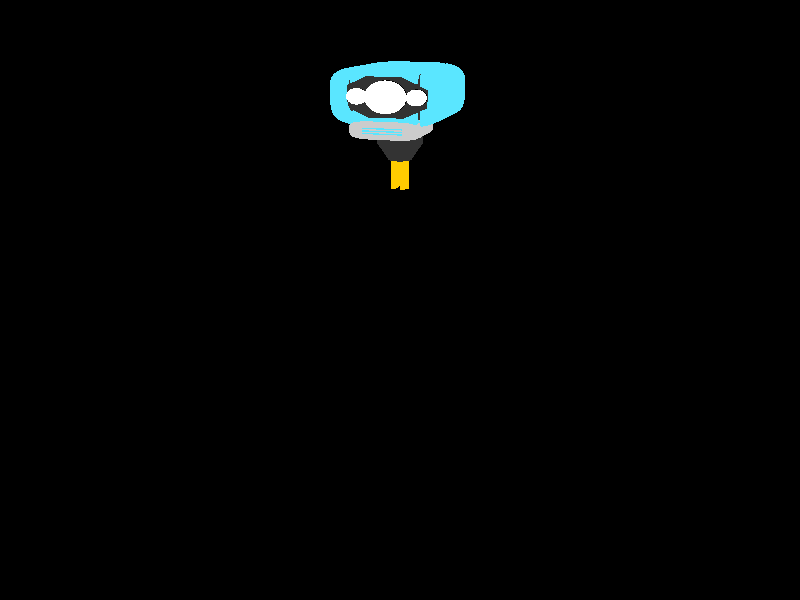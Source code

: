 #declare GreyMetal = texture { pigment { rgb <0.2,0.2,0.2> } };

#declare BluePlastic = 
texture {
	pigment { color rgb<90/255,230/255,1> }
	finish { specular 1 roughness 0.007 }
}

#declare ClearGlass =
texture {
	pigment { color rgbt 1 }
	finish {
		specular 1
		roughness 0.001
		reflection {0.5}
	}
}

#declare Aluminium =
texture {
	pigment { color rgb<0.8,0.8,0.8> }
	finish {
		specular 0.5
		roughness 0.05
		metallic
		brilliance 5
		diffuse 0.6
		reflection {0.2}
	}
}

camera {
	location <3,9,-10>
	look_at <0,4,0>
	up <0,1,0>
	right<1,0,0>
}   

// ===== COLOURED OBJECTS =====
#declare body = 
union {
	// Top torso section
	difference {
		cylinder {
			<-1,6,0>,
			<1,6,0>,
			1
		}
		
		union {
			cylinder {
				<-1.1,6,0>,
				<1.1,6,0>,
				0.9
			}
			
			box { 
				<-0.5,6,-0.85>, 
				<0.5,7,0.85>
			}
			
			box { 
				<-1.1,5,-1>, 
				<1.1,6,1>
			}
			
			box {
				<-0.05, 7, 0>
				<0.05, 5, -1>
			}
			
			difference {
			
				cylinder {
					<-0.75,6,0>,
					<-0.7,6,0>,
					1.1
				}
				
				cylinder {
					<-0.75,6,0>,
					<-0.7,6,0>,
					0.97
				}
			}
			
			difference {
					
				cylinder {
					<0.75,6,0>,
					<0.7,6,0>,
					1.1
				}
				
				cylinder {
					<0.75,6,0>,
					<0.7,6,0>,
					0.97
				}
			}
		}
	}
	
	// Right shoulder
	sphere {
		<-1,6.5,0>
		0.44
	}
	
	// Left shoulder
	sphere {
		<1,6.5,0>
		0.44
	}
	
	// Arm definition
	#declare arm =
	union {
		// Left upper arm
		difference {
			box {
				<0.95,6,0.3>
				<1.15,4.75,-0.3>
			}
			
			cylinder {
				<0.9,4.75,0>
				<1.2,4.75,0>
				0.45
			}
		}
		
		// Left upper arm connector
		box {
			<1,4.75,0.25>
			<1.1,6.5,-0.25>
			texture { GreyMetal }
		}
		
		// Left lower arm connector
		box {
			<1,4.75,0.25>
			<1.1,4,-0.25>
			texture { GreyMetal }
		}
		
		// Left elbow
		cylinder {
			<0.95,4.75,0>
			<1.15,4.75,0>
			0.3
		}
		
		// Left lower arm
		difference {
			box {
				<0.95,4.75,0.3>
				<1.15,3.5,-0.3>
			}
			
			cylinder {
				<0.9,4.75,0>
				<1.2,4.75,0>
				0.45
			}
			
			cylinder {
				<0.9,3.1,0>
				<1.2,3.1,0>
				0.5
			}
		}
		
		// Left hand
		difference {
			cylinder {
				<0.9,3.1,0>
				<1.2,3.1,0>
				0.4
			}
			
			cylinder {
				<0.89,3.1,0>
				<1.21,3.1,0>
				0.25
			}
			
			box {
				<0.89,3.1,0.1>
				<1.21,2,-0.1>
			}
		}
	}

	// Left arm
	object { arm }
	
	// Right arm
	object {
		arm
		scale <-1,1,1>
	}

	// Middle torso section 
	difference
	{
		cylinder {
			<0,6.1,0>,
			<0,5,0>,
			0.75
		}
		
		difference {
			union {
				box {
					<-0.5, 6.2, 1>
					<-0.55, 4.9, -1>
				}
				
				box {
					<0.5, 6.2, 1>
					<0.55, 4.9, -1>
				}
			}
			
			cylinder {
				<0, 6.2, 0>
				<0, 4.9, 0>
				0.7
			}
		}
	}
	
	// Middle torso plate
	intersection {
		cylinder {
			<0, 6.1, 0>
			<0, 5, 0>
			0.85
		}
		
		box {
			<0.4, 5.9, 1>
			<-0.4, 5.2, -1>
		}
	}
	
	// Lower torso section				 
	cylinder {
		<0,5,0>,
		<0,4,0>,
		0.6
	}
	
	// Undercarriage
	cylinder {
		<-0.2,3.7,0>,
		<0.2,3.7,0>,
		0.5
	}
	
	#declare leg =
	union {	
		// Upper leg cylinder
		difference {
			cylinder {
				<0.7,3.45,0>,
				<0.3,3.45,0>,
				0.4
			}
			
			box {
				<0.68,3.45,0.4>
				<0.32,3,-0.4>
			}
		}
		
		cylinder {
			<0.68,3.45,0>
			<0.32,3.45,0>
			0.34
			texture { GreyMetal }
		}
		
		// Leg section
		#local section =
		difference {
			box {
				<0.7,3.45,0.4>
				<0.3,1.7,-0.4>
			}
			
			cylinder {
				<0.71,3.45,0>
				<0.29,3.45,0>
				0.5
			}
			
			cylinder {
				<0.71,1.95,0>
				<0.29,1.95,0>
				0.5
			}
			
			#local strip =
			box {
				<0.71,3.5,-0.3>
				<0.66,1.4,-0.2>
			}
			
			object { strip }
			object { 
				strip
				translate <0,0,0.25>
			}
			object { 
				strip
				translate <0,0,0.5>
			}
		}
		
		// Upper leg section
		object { section }
		
		// Knee
		cylinder {
			<0.7,1.95,0>
			<0.3,1.95,0>
			0.4
		}
		
		// Lower leg section
		object {
			section
			translate <0,-1.5,0>
		}

		// Ankle ball
		sphere {
			<0.5,0.45,0>
			0.2
			texture { GreyMetal }
		}

		// Foot claw
		difference {
			sphere {
				<0.5,0,0>
				0.65
			}

			box {
				<0.4,1,1>
				<0.6,-1,-1>
			}

			box {
				<1,1,0.1>
				<-1,-1,-0.1>
			}

			box {
				<2,0,2>
				<-2,-1,-2>
			}

			box {
				<0.1,1,1>
				<-1,-1,-1>
			}

			box {
				<0.9,1,1>
				<2,-1,-1>
			}

			cylinder {
				<0.5,1,0>
				<0.5,-1,0>
				0.3
			}

			cylinder
			{
				<-1,0,0>
				<1,0,0>
				0.2
			}
		}
		
		// Upper leg struts
		box {
			<0.63,3.45,0.3>
			<0.53,2.5,-0.3>
			texture { GreyMetal }
		}
		
		box {
			<0.47,3.45,0.3>
			<0.37,2.5,-0.3>
			texture { GreyMetal }
		}

	}
	
	object { leg }
	
	object {
	    leg
		scale <-1,0,0>
	}
	
	// ===== GREY OBJECTS =====

	union {
		
		// Upper torso shaft
		difference {
			cylinder {
				<-1,6.5,0>,
				<1,6.5,0>,
				0.44
			}
		}
		
		// Head receptacle
		cylinder {
			<0,6.5,0>
			<0,7,0>
			0.4
		} 
		
		// Right upper arm connector
		box {
			<-1,4,0.25>
			<-1.1,6.5,-0.25>
		}
		
		// Leg shaft
		cylinder {
			<-0.5,3.45,0>,
			<0.5,3.45,0>,
			0.1
		}
		
		texture { GreyMetal }
	}
	
	texture { BluePlastic }
}

//object { body }

// ===== HEAD =====
#declare head =
union {
	// Main unit
	difference {
		
		// Shell
		superellipsoid {
			<0.5,0.15>
			scale <0.7,0.45,0.7>
		}
		
		// Inner section
		superellipsoid {
			<0.65,0.15>
			scale <0.6,0.4,0.6>
		}
		
		// Octagonal cutout
		intersection {
			box {
				<0.45,0.45,-1>
				<-0.45,-0.45,0>
			}
			
			box {
				<0.45,0.45,-1>
				<-0.45,-0.45,0>
				rotate <0,0,45>
			}
			
			scale<1.2,0.7,1>
		}
		
		// Strips
		box {
			<0.45,1,1>
			<0.4,-1,-1>
		}
	
		box {
			<-0.45,1,1>
			<-0.4,-1,-1>
		}
	}
	
	// Head interior
	superellipsoid {
		<0.65,0.25>
		scale <0.55,0.4,0.55>
		texture { GreyMetal }
	}
	
	// Mouth section
	difference {
		superellipsoid {
			<0.5,0.25>
			scale <0.45,0.15,0.4>
			texture { Aluminium }
		}
		
		box {
			<0.25, 0.05, -1>
			<-0.25, 0.03, 0>
		}
		
		box {
			<0.25, 0.01, -1>
			<-0.25, -0.01, 0>
		}
		
		box {
			<0.25, -0.03, -1>
			<-0.25, -0.05, 0>
		}
		
		translate <0,-0.5,-0.35>
	}
	
	#declare facelight =
	union {
		cylinder {
			<0,0,-0.57>
			<0,0,-0.53>
			0.25
			texture { pigment { color rgb<0,0,0> } }
		}
		
		sphere {
			<0,0,-0.6>
			0.25
			texture { ClearGlass }
			interior { 
				ior 1.5
			}
		}
			
		light_source {
			<0,0,-0.6>
			color rgb<0.5*clock,0.5*clock,1*clock>
			looks_like {
				sphere {
					<0,0,0>
					0.07
					texture { 
						pigment { color rgb <1*clock,1*clock,1*clock> }
						finish { ambient rgb <0.5*clock,0.5*clock,1*clock> }
					}
				}
			}			
		}
	}
	
	cylinder {
		<0,0,0>
		<0,-0.8,0>
		0.3
		texture { GreyMetal }
	}
	
	cone {
		<0,-0.8,0>
		0.3
		<0,-1.1,0>
		0.15
		texture { GreyMetal }
	}
    
    difference {
		cylinder {
			<0,-1.1,0>
			<0,-1.6,0>
			0.12
		}
		
		box {
			<-0.04,-1.2,1>
			<0.04,-1.7,-1>
		}
		
		texture { 
			Aluminium
			pigment { color rgb<1,0.8,0> } 
		}
	}
	
	object { facelight }
	
	object {
		facelight
		scale <0.5,0.5,0.5>
		translate <-0.37,0,-0.27>
	}
	
	object {
		facelight
		scale <0.5,0.5,0.5>
		translate <0.37,0,-0.27>
	}
	
	translate <0,7.8,0>
		
	texture { BluePlastic }
}

object { head }
